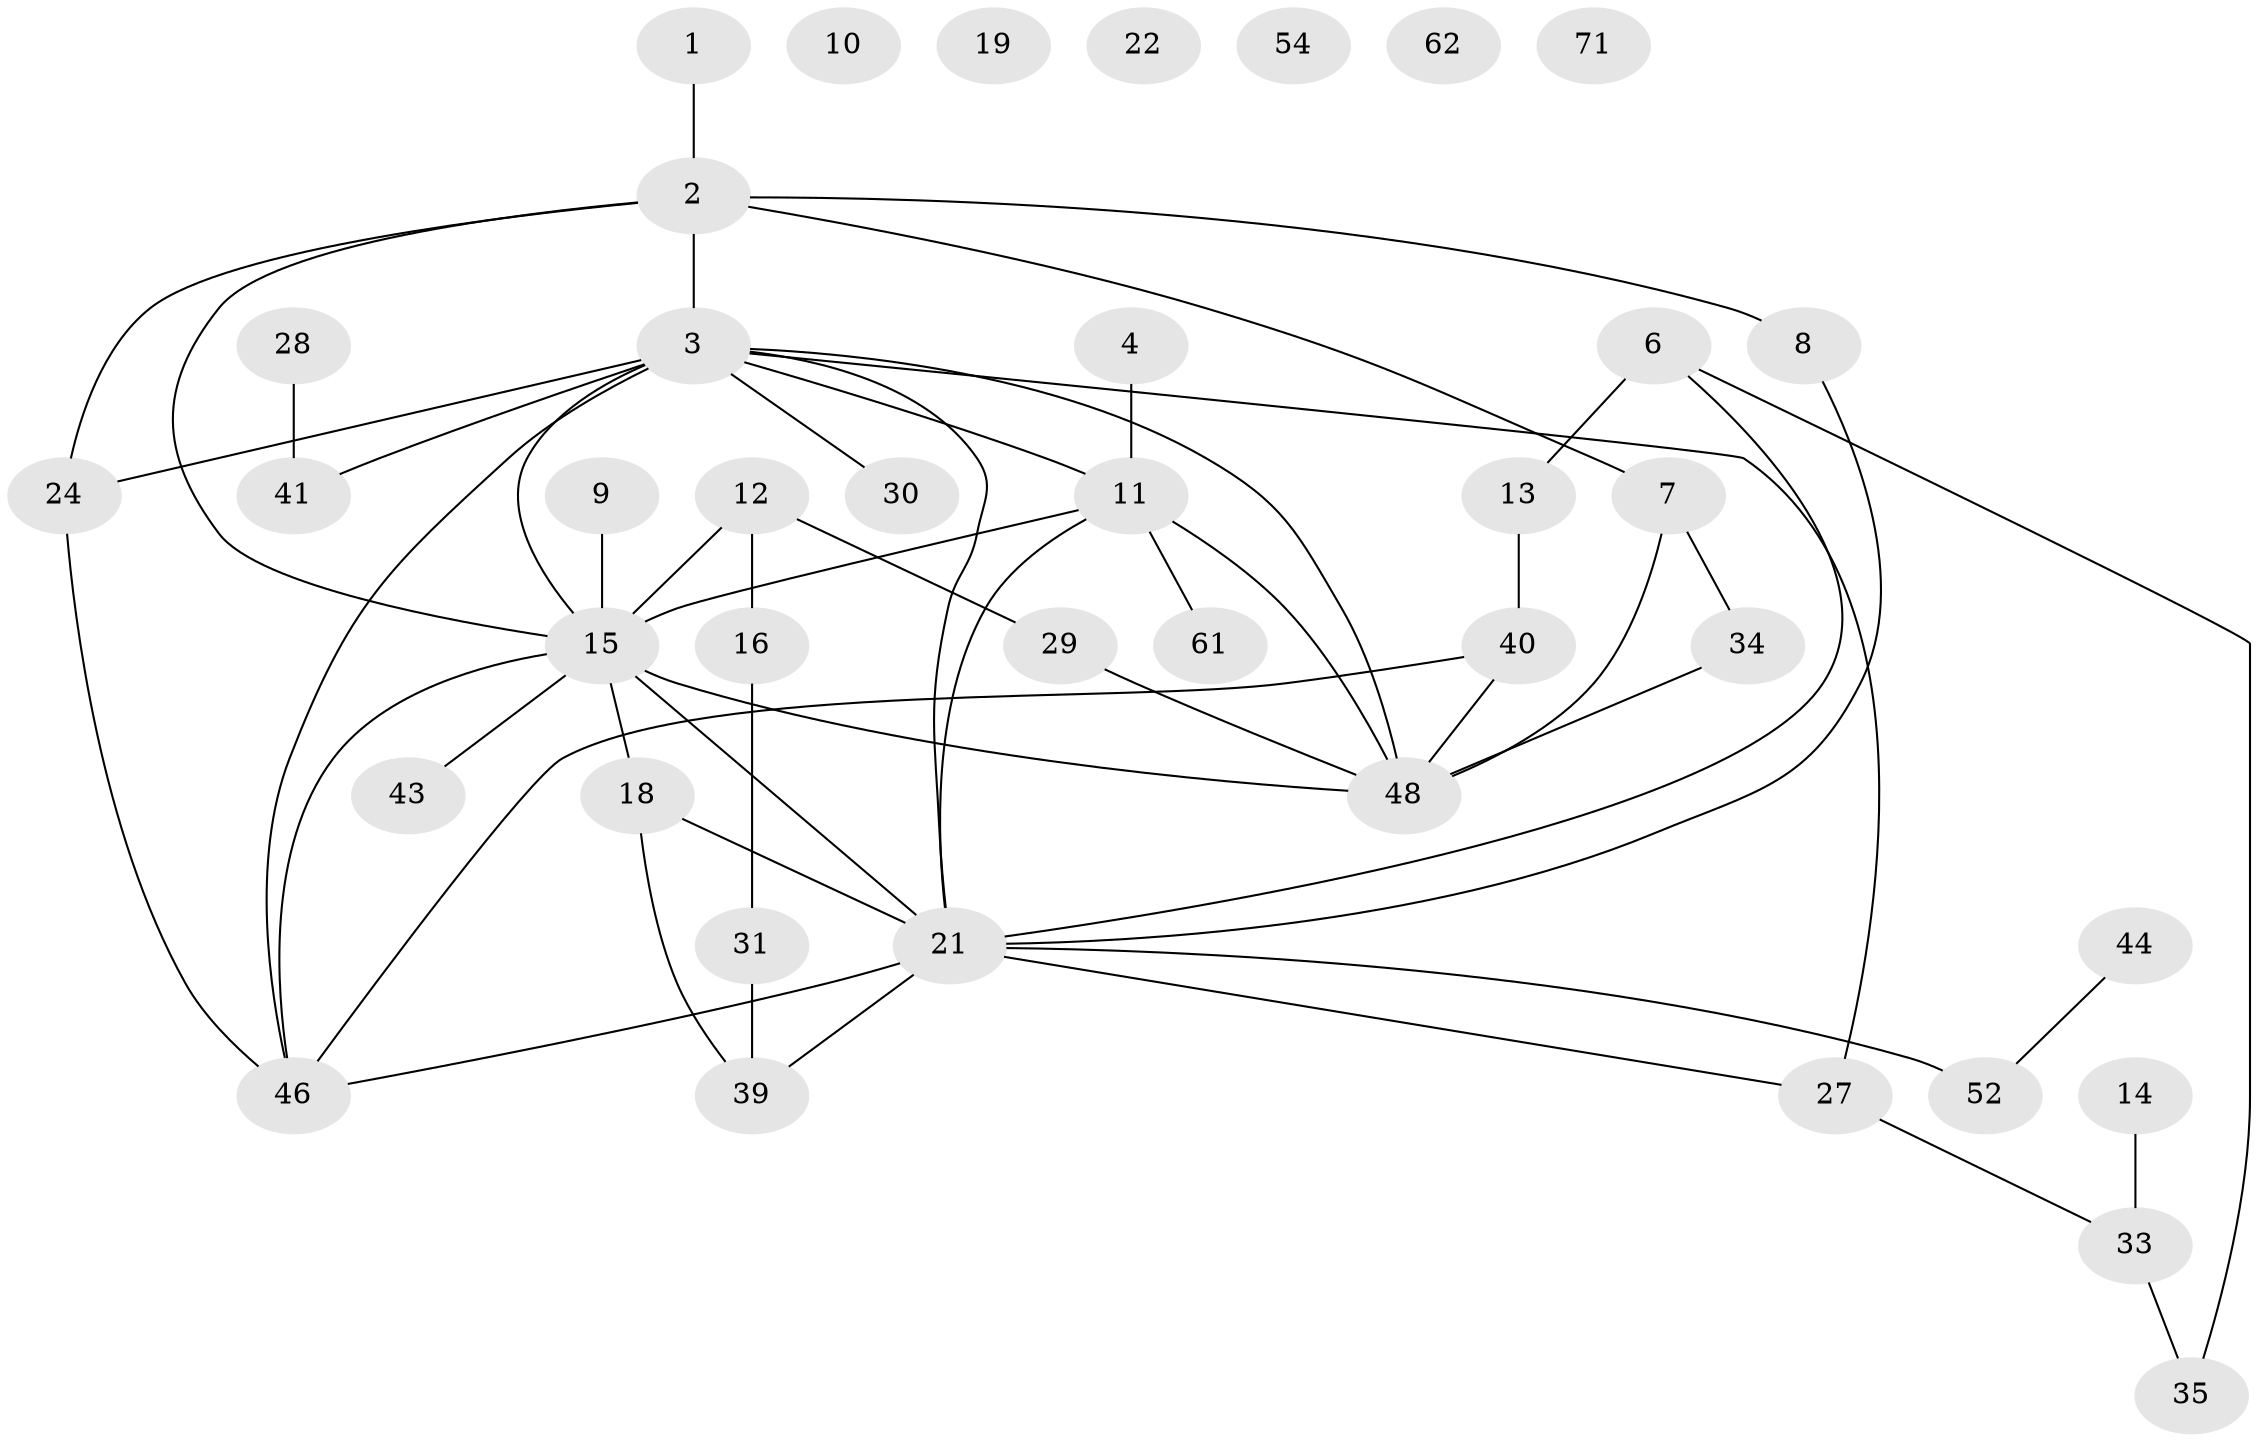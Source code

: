 // original degree distribution, {2: 0.3, 3: 0.225, 4: 0.1, 1: 0.1875, 0: 0.0625, 5: 0.0625, 6: 0.0375, 7: 0.025}
// Generated by graph-tools (version 1.1) at 2025/16/03/04/25 18:16:25]
// undirected, 40 vertices, 54 edges
graph export_dot {
graph [start="1"]
  node [color=gray90,style=filled];
  1 [super="+68"];
  2 [super="+36"];
  3 [super="+5"];
  4;
  6 [super="+58"];
  7 [super="+23"];
  8 [super="+47"];
  9 [super="+53"];
  10;
  11 [super="+20+73"];
  12 [super="+56"];
  13 [super="+69"];
  14;
  15 [super="+17+25+37"];
  16 [super="+32"];
  18 [super="+50"];
  19;
  21 [super="+57+26+51"];
  22;
  24 [super="+64"];
  27 [super="+45+42"];
  28 [super="+80"];
  29 [super="+59"];
  30;
  31;
  33 [super="+38"];
  34;
  35;
  39;
  40 [super="+55"];
  41;
  43;
  44 [super="+79"];
  46;
  48 [super="+63"];
  52;
  54 [super="+70"];
  61;
  62;
  71;
  1 -- 2;
  2 -- 3;
  2 -- 8 [weight=2];
  2 -- 24;
  2 -- 15 [weight=2];
  2 -- 7;
  3 -- 48;
  3 -- 41;
  3 -- 11;
  3 -- 46;
  3 -- 21;
  3 -- 27;
  3 -- 30;
  3 -- 24;
  3 -- 15 [weight=2];
  4 -- 11;
  6 -- 21;
  6 -- 35;
  6 -- 13;
  7 -- 48;
  7 -- 34;
  8 -- 21;
  9 -- 15 [weight=2];
  11 -- 21;
  11 -- 61;
  11 -- 48;
  11 -- 15 [weight=2];
  12 -- 29;
  12 -- 15;
  12 -- 16;
  13 -- 40;
  14 -- 33 [weight=2];
  15 -- 43;
  15 -- 48;
  15 -- 18;
  15 -- 21;
  15 -- 46;
  16 -- 31;
  18 -- 21;
  18 -- 39;
  21 -- 27;
  21 -- 52;
  21 -- 39;
  21 -- 46;
  24 -- 46;
  27 -- 33;
  28 -- 41;
  29 -- 48;
  31 -- 39;
  33 -- 35;
  34 -- 48;
  40 -- 46;
  40 -- 48;
  44 -- 52;
}
